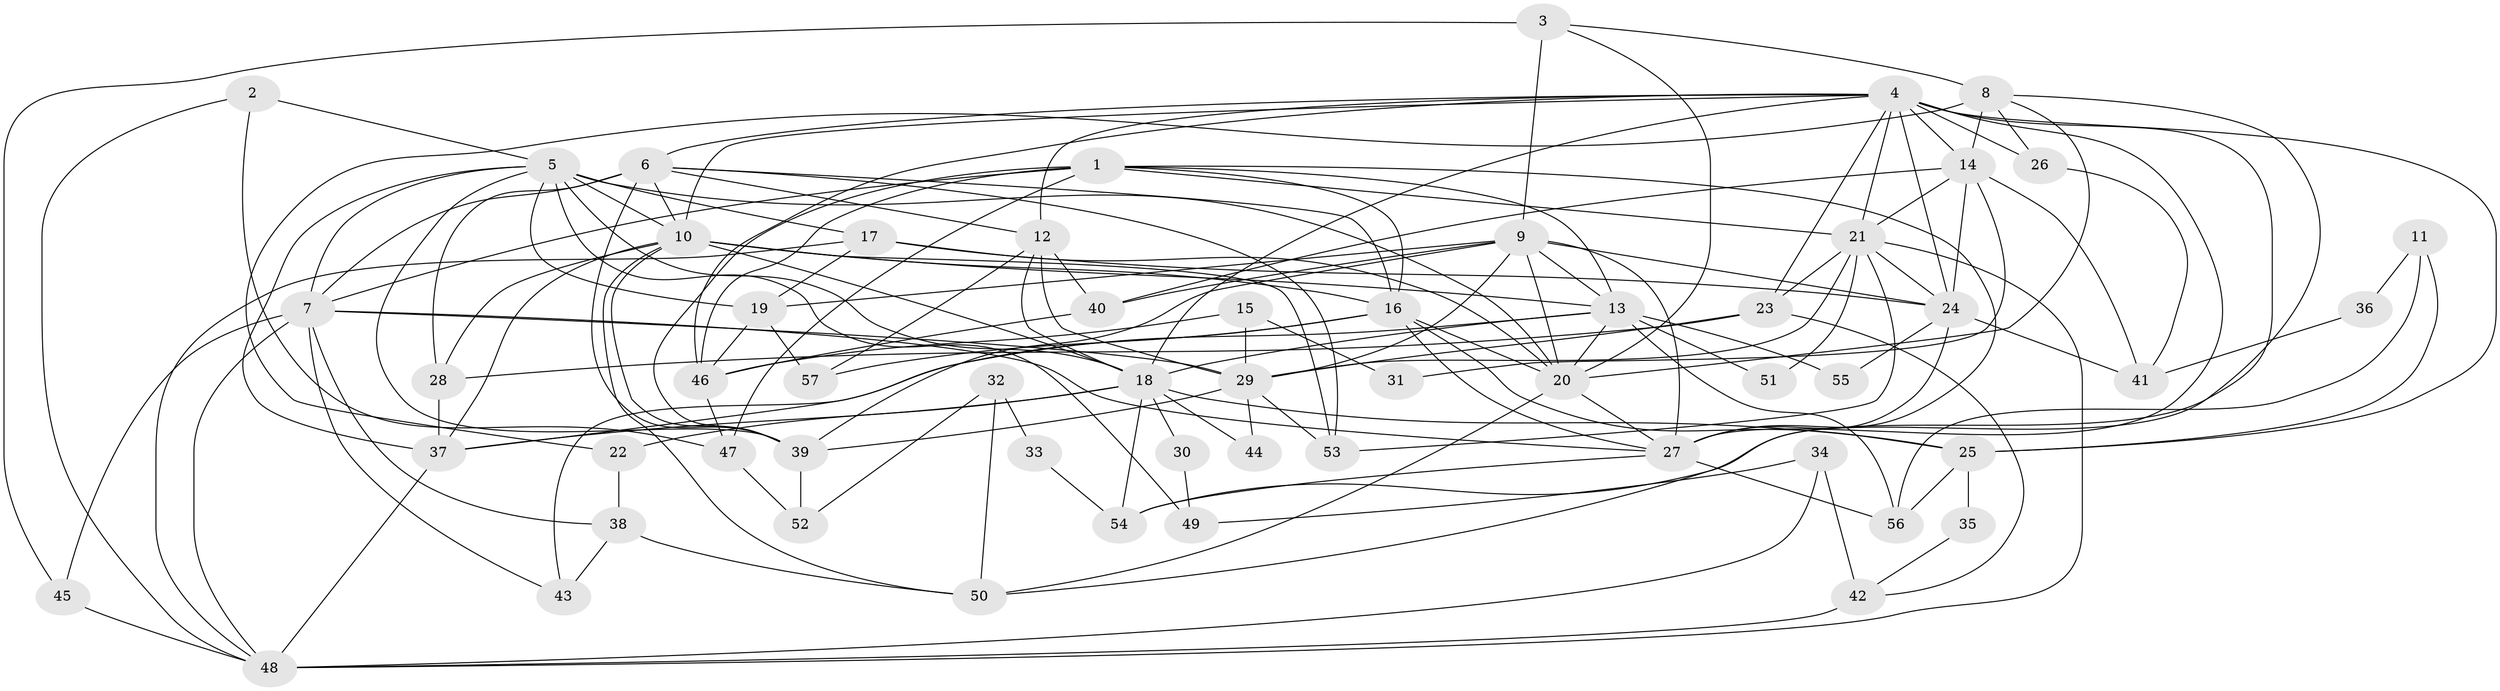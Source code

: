// original degree distribution, {2: 0.13157894736842105, 3: 0.2631578947368421, 4: 0.2894736842105263, 6: 0.09649122807017543, 5: 0.16666666666666666, 8: 0.008771929824561403, 7: 0.043859649122807015}
// Generated by graph-tools (version 1.1) at 2025/35/03/09/25 02:35:53]
// undirected, 57 vertices, 152 edges
graph export_dot {
graph [start="1"]
  node [color=gray90,style=filled];
  1;
  2;
  3;
  4;
  5;
  6;
  7;
  8;
  9;
  10;
  11;
  12;
  13;
  14;
  15;
  16;
  17;
  18;
  19;
  20;
  21;
  22;
  23;
  24;
  25;
  26;
  27;
  28;
  29;
  30;
  31;
  32;
  33;
  34;
  35;
  36;
  37;
  38;
  39;
  40;
  41;
  42;
  43;
  44;
  45;
  46;
  47;
  48;
  49;
  50;
  51;
  52;
  53;
  54;
  55;
  56;
  57;
  1 -- 7 [weight=2.0];
  1 -- 13 [weight=1.0];
  1 -- 16 [weight=1.0];
  1 -- 21 [weight=1.0];
  1 -- 27 [weight=1.0];
  1 -- 39 [weight=1.0];
  1 -- 46 [weight=1.0];
  1 -- 47 [weight=1.0];
  2 -- 5 [weight=1.0];
  2 -- 47 [weight=1.0];
  2 -- 48 [weight=1.0];
  3 -- 8 [weight=1.0];
  3 -- 9 [weight=1.0];
  3 -- 20 [weight=1.0];
  3 -- 45 [weight=1.0];
  4 -- 6 [weight=1.0];
  4 -- 10 [weight=1.0];
  4 -- 12 [weight=1.0];
  4 -- 14 [weight=1.0];
  4 -- 18 [weight=1.0];
  4 -- 21 [weight=1.0];
  4 -- 23 [weight=1.0];
  4 -- 24 [weight=2.0];
  4 -- 25 [weight=2.0];
  4 -- 26 [weight=1.0];
  4 -- 27 [weight=1.0];
  4 -- 46 [weight=2.0];
  4 -- 50 [weight=1.0];
  5 -- 7 [weight=1.0];
  5 -- 10 [weight=2.0];
  5 -- 17 [weight=1.0];
  5 -- 18 [weight=1.0];
  5 -- 19 [weight=1.0];
  5 -- 20 [weight=1.0];
  5 -- 37 [weight=1.0];
  5 -- 39 [weight=1.0];
  5 -- 49 [weight=2.0];
  6 -- 7 [weight=1.0];
  6 -- 10 [weight=1.0];
  6 -- 12 [weight=1.0];
  6 -- 16 [weight=1.0];
  6 -- 28 [weight=1.0];
  6 -- 39 [weight=1.0];
  6 -- 53 [weight=1.0];
  7 -- 27 [weight=1.0];
  7 -- 29 [weight=1.0];
  7 -- 38 [weight=1.0];
  7 -- 43 [weight=1.0];
  7 -- 45 [weight=1.0];
  7 -- 48 [weight=1.0];
  8 -- 14 [weight=1.0];
  8 -- 20 [weight=1.0];
  8 -- 22 [weight=1.0];
  8 -- 26 [weight=1.0];
  8 -- 54 [weight=1.0];
  9 -- 13 [weight=2.0];
  9 -- 19 [weight=1.0];
  9 -- 20 [weight=1.0];
  9 -- 24 [weight=1.0];
  9 -- 27 [weight=1.0];
  9 -- 29 [weight=1.0];
  9 -- 39 [weight=1.0];
  9 -- 40 [weight=1.0];
  10 -- 13 [weight=2.0];
  10 -- 16 [weight=1.0];
  10 -- 18 [weight=1.0];
  10 -- 28 [weight=1.0];
  10 -- 37 [weight=1.0];
  10 -- 39 [weight=1.0];
  10 -- 50 [weight=1.0];
  10 -- 53 [weight=1.0];
  11 -- 25 [weight=1.0];
  11 -- 36 [weight=1.0];
  11 -- 56 [weight=1.0];
  12 -- 18 [weight=1.0];
  12 -- 29 [weight=2.0];
  12 -- 40 [weight=2.0];
  12 -- 57 [weight=1.0];
  13 -- 18 [weight=1.0];
  13 -- 20 [weight=1.0];
  13 -- 37 [weight=1.0];
  13 -- 51 [weight=1.0];
  13 -- 55 [weight=1.0];
  13 -- 56 [weight=1.0];
  14 -- 21 [weight=1.0];
  14 -- 24 [weight=1.0];
  14 -- 31 [weight=1.0];
  14 -- 40 [weight=1.0];
  14 -- 41 [weight=1.0];
  15 -- 29 [weight=1.0];
  15 -- 31 [weight=1.0];
  15 -- 46 [weight=1.0];
  16 -- 20 [weight=1.0];
  16 -- 25 [weight=1.0];
  16 -- 27 [weight=1.0];
  16 -- 43 [weight=1.0];
  16 -- 57 [weight=1.0];
  17 -- 19 [weight=1.0];
  17 -- 20 [weight=1.0];
  17 -- 24 [weight=1.0];
  17 -- 48 [weight=1.0];
  18 -- 22 [weight=3.0];
  18 -- 25 [weight=1.0];
  18 -- 30 [weight=1.0];
  18 -- 37 [weight=1.0];
  18 -- 44 [weight=1.0];
  18 -- 54 [weight=1.0];
  19 -- 46 [weight=1.0];
  19 -- 57 [weight=1.0];
  20 -- 27 [weight=1.0];
  20 -- 50 [weight=1.0];
  21 -- 23 [weight=1.0];
  21 -- 24 [weight=1.0];
  21 -- 29 [weight=1.0];
  21 -- 48 [weight=1.0];
  21 -- 51 [weight=1.0];
  21 -- 53 [weight=1.0];
  22 -- 38 [weight=1.0];
  23 -- 28 [weight=1.0];
  23 -- 29 [weight=1.0];
  23 -- 42 [weight=1.0];
  24 -- 27 [weight=3.0];
  24 -- 41 [weight=1.0];
  24 -- 55 [weight=1.0];
  25 -- 35 [weight=1.0];
  25 -- 56 [weight=1.0];
  26 -- 41 [weight=1.0];
  27 -- 54 [weight=1.0];
  27 -- 56 [weight=1.0];
  28 -- 37 [weight=1.0];
  29 -- 39 [weight=1.0];
  29 -- 44 [weight=2.0];
  29 -- 53 [weight=1.0];
  30 -- 49 [weight=1.0];
  32 -- 33 [weight=1.0];
  32 -- 50 [weight=1.0];
  32 -- 52 [weight=1.0];
  33 -- 54 [weight=1.0];
  34 -- 42 [weight=1.0];
  34 -- 48 [weight=1.0];
  34 -- 49 [weight=1.0];
  35 -- 42 [weight=1.0];
  36 -- 41 [weight=1.0];
  37 -- 48 [weight=2.0];
  38 -- 43 [weight=1.0];
  38 -- 50 [weight=1.0];
  39 -- 52 [weight=1.0];
  40 -- 46 [weight=1.0];
  42 -- 48 [weight=2.0];
  45 -- 48 [weight=2.0];
  46 -- 47 [weight=1.0];
  47 -- 52 [weight=1.0];
}
